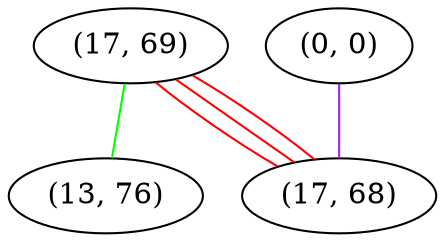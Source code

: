 graph "" {
"(17, 69)";
"(13, 76)";
"(0, 0)";
"(17, 68)";
"(17, 69)" -- "(13, 76)"  [color=green, key=0, weight=2];
"(17, 69)" -- "(17, 68)"  [color=red, key=0, weight=1];
"(17, 69)" -- "(17, 68)"  [color=red, key=1, weight=1];
"(17, 69)" -- "(17, 68)"  [color=red, key=2, weight=1];
"(0, 0)" -- "(17, 68)"  [color=purple, key=0, weight=4];
}
